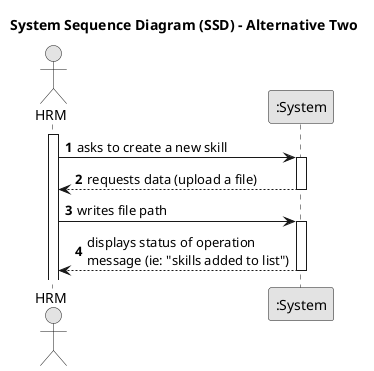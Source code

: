 @startuml
skinparam monochrome true
skinparam packageStyle rectangle
skinparam shadowing false

title System Sequence Diagram (SSD) - Alternative Two

autonumber

actor "HRM" as Employee
participant ":System" as System

activate Employee

    Employee -> System : asks to create a new skill
    activate System

        System --> Employee : requests data (upload a file)
    deactivate System

    Employee -> System : writes file path
    activate System



    System --> Employee : displays status of operation \nmessage (ie: "skills added to list")
    deactivate System

@enduml